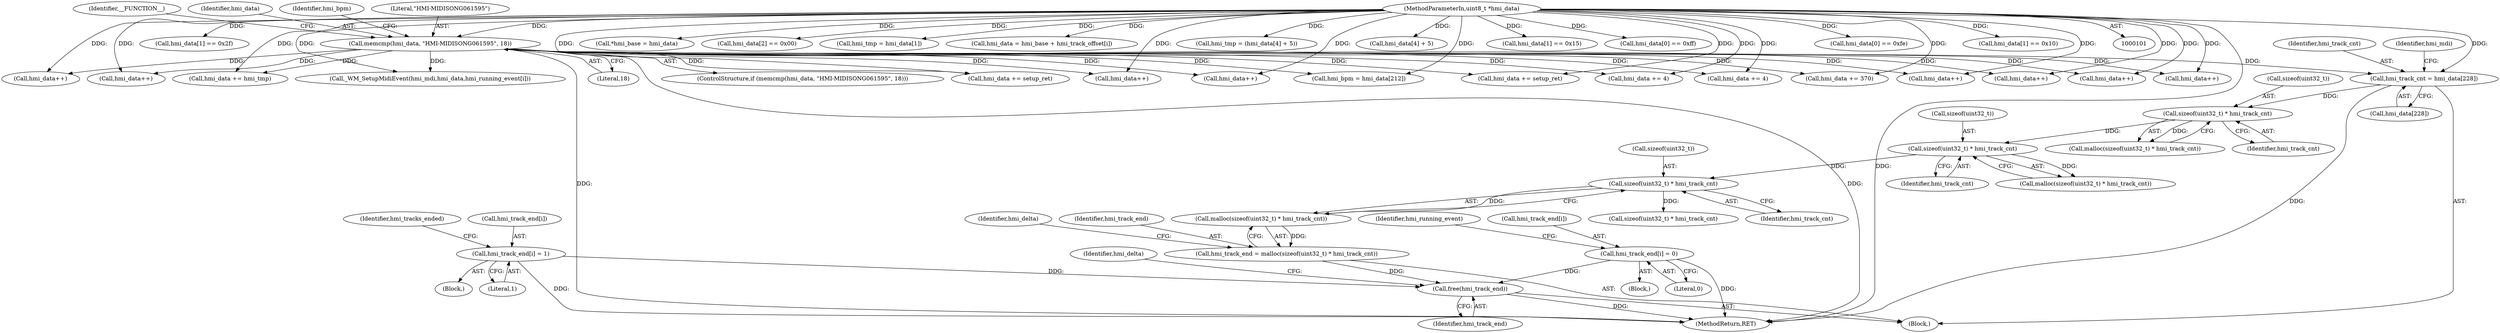 digraph "0_wildmidi_660b513d99bced8783a4a5984ac2f742c74ebbdd@API" {
"1001268" [label="(Call,free(hmi_track_end))"];
"1000845" [label="(Call,hmi_track_end[i] = 1)"];
"1000280" [label="(Call,hmi_track_end = malloc(sizeof(uint32_t) * hmi_track_cnt))"];
"1000282" [label="(Call,malloc(sizeof(uint32_t) * hmi_track_cnt))"];
"1000283" [label="(Call,sizeof(uint32_t) * hmi_track_cnt)"];
"1000276" [label="(Call,sizeof(uint32_t) * hmi_track_cnt)"];
"1000269" [label="(Call,sizeof(uint32_t) * hmi_track_cnt)"];
"1000218" [label="(Call,hmi_track_cnt = hmi_data[228])"];
"1000197" [label="(Call,memcmp(hmi_data, \"HMI-MIDISONG061595\", 18))"];
"1000102" [label="(MethodParameterIn,uint8_t *hmi_data)"];
"1000537" [label="(Call,hmi_track_end[i] = 0)"];
"1000283" [label="(Call,sizeof(uint32_t) * hmi_track_cnt)"];
"1000224" [label="(Identifier,hmi_mdi)"];
"1000834" [label="(Call,hmi_data[1] == 0x2f)"];
"1000288" [label="(Identifier,hmi_delta)"];
"1000803" [label="(Call,hmi_data += 4)"];
"1000541" [label="(Literal,0)"];
"1000275" [label="(Call,malloc(sizeof(uint32_t) * hmi_track_cnt))"];
"1000280" [label="(Call,hmi_track_end = malloc(sizeof(uint32_t) * hmi_track_cnt))"];
"1000795" [label="(Call,hmi_data += 4)"];
"1000279" [label="(Identifier,hmi_track_cnt)"];
"1000372" [label="(Call,hmi_data++)"];
"1000220" [label="(Call,hmi_data[228])"];
"1000277" [label="(Call,sizeof(uint32_t))"];
"1000544" [label="(Identifier,hmi_running_event)"];
"1000218" [label="(Call,hmi_track_cnt = hmi_data[228])"];
"1000200" [label="(Literal,18)"];
"1000210" [label="(Call,hmi_bpm = hmi_data[212])"];
"1000203" [label="(Identifier,__FUNCTION__)"];
"1000286" [label="(Identifier,hmi_track_cnt)"];
"1001114" [label="(Call,hmi_data++)"];
"1001269" [label="(Identifier,hmi_track_end)"];
"1000381" [label="(Call,hmi_data++)"];
"1000851" [label="(Identifier,hmi_tracks_ended)"];
"1000198" [label="(Identifier,hmi_data)"];
"1000970" [label="(Call,hmi_data += setup_ret)"];
"1000537" [label="(Call,hmi_track_end[i] = 0)"];
"1000110" [label="(Call,*hmi_base = hmi_data)"];
"1001271" [label="(Identifier,hmi_delta)"];
"1000269" [label="(Call,sizeof(uint32_t) * hmi_track_cnt)"];
"1001286" [label="(MethodReturn,RET)"];
"1000272" [label="(Identifier,hmi_track_cnt)"];
"1000219" [label="(Identifier,hmi_track_cnt)"];
"1000211" [label="(Identifier,hmi_bpm)"];
"1000844" [label="(Block,)"];
"1000839" [label="(Call,hmi_data[2] == 0x00)"];
"1000943" [label="(Call,hmi_tmp = hmi_data[1])"];
"1000197" [label="(Call,memcmp(hmi_data, \"HMI-MIDISONG061595\", 18))"];
"1000746" [label="(Call,hmi_data = hmi_base + hmi_track_offset[i])"];
"1000281" [label="(Identifier,hmi_track_end)"];
"1000363" [label="(Call,hmi_data++)"];
"1000845" [label="(Call,hmi_track_end[i] = 1)"];
"1001268" [label="(Call,free(hmi_track_end))"];
"1000290" [label="(Call,sizeof(uint32_t) * hmi_track_cnt)"];
"1000772" [label="(Call,hmi_tmp = (hmi_data[4] + 5))"];
"1000284" [label="(Call,sizeof(uint32_t))"];
"1000849" [label="(Literal,1)"];
"1001011" [label="(Call,hmi_data++)"];
"1000282" [label="(Call,malloc(sizeof(uint32_t) * hmi_track_cnt))"];
"1000817" [label="(Call,_WM_SetupMidiEvent(hmi_mdi,hmi_data,hmi_running_event[i]))"];
"1000196" [label="(ControlStructure,if (memcmp(hmi_data, \"HMI-MIDISONG061595\", 18)))"];
"1000774" [label="(Call,hmi_data[4] + 5)"];
"1000349" [label="(Block,)"];
"1000846" [label="(Call,hmi_track_end[i])"];
"1000102" [label="(MethodParameterIn,uint8_t *hmi_data)"];
"1000312" [label="(Call,hmi_data += 370)"];
"1000789" [label="(Call,hmi_data[1] == 0x15)"];
"1000538" [label="(Call,hmi_track_end[i])"];
"1000268" [label="(Call,malloc(sizeof(uint32_t) * hmi_track_cnt))"];
"1000828" [label="(Call,hmi_data[0] == 0xff)"];
"1000355" [label="(Call,hmi_data++)"];
"1000779" [label="(Call,hmi_data += hmi_tmp)"];
"1001138" [label="(Call,hmi_data++)"];
"1000270" [label="(Call,sizeof(uint32_t))"];
"1000104" [label="(Block,)"];
"1000199" [label="(Literal,\"HMI-MIDISONG061595\")"];
"1000276" [label="(Call,sizeof(uint32_t) * hmi_track_cnt)"];
"1000759" [label="(Call,hmi_data[0] == 0xfe)"];
"1001084" [label="(Call,hmi_data += setup_ret)"];
"1000766" [label="(Call,hmi_data[1] == 0x10)"];
"1001039" [label="(Call,hmi_data++)"];
"1001268" -> "1000104"  [label="AST: "];
"1001268" -> "1001269"  [label="CFG: "];
"1001269" -> "1001268"  [label="AST: "];
"1001271" -> "1001268"  [label="CFG: "];
"1001268" -> "1001286"  [label="DDG: "];
"1000845" -> "1001268"  [label="DDG: "];
"1000280" -> "1001268"  [label="DDG: "];
"1000537" -> "1001268"  [label="DDG: "];
"1000845" -> "1000844"  [label="AST: "];
"1000845" -> "1000849"  [label="CFG: "];
"1000846" -> "1000845"  [label="AST: "];
"1000849" -> "1000845"  [label="AST: "];
"1000851" -> "1000845"  [label="CFG: "];
"1000845" -> "1001286"  [label="DDG: "];
"1000280" -> "1000104"  [label="AST: "];
"1000280" -> "1000282"  [label="CFG: "];
"1000281" -> "1000280"  [label="AST: "];
"1000282" -> "1000280"  [label="AST: "];
"1000288" -> "1000280"  [label="CFG: "];
"1000282" -> "1000280"  [label="DDG: "];
"1000282" -> "1000283"  [label="CFG: "];
"1000283" -> "1000282"  [label="AST: "];
"1000283" -> "1000282"  [label="DDG: "];
"1000283" -> "1000286"  [label="CFG: "];
"1000284" -> "1000283"  [label="AST: "];
"1000286" -> "1000283"  [label="AST: "];
"1000276" -> "1000283"  [label="DDG: "];
"1000283" -> "1000290"  [label="DDG: "];
"1000276" -> "1000275"  [label="AST: "];
"1000276" -> "1000279"  [label="CFG: "];
"1000277" -> "1000276"  [label="AST: "];
"1000279" -> "1000276"  [label="AST: "];
"1000275" -> "1000276"  [label="CFG: "];
"1000276" -> "1000275"  [label="DDG: "];
"1000269" -> "1000276"  [label="DDG: "];
"1000269" -> "1000268"  [label="AST: "];
"1000269" -> "1000272"  [label="CFG: "];
"1000270" -> "1000269"  [label="AST: "];
"1000272" -> "1000269"  [label="AST: "];
"1000268" -> "1000269"  [label="CFG: "];
"1000269" -> "1000268"  [label="DDG: "];
"1000218" -> "1000269"  [label="DDG: "];
"1000218" -> "1000104"  [label="AST: "];
"1000218" -> "1000220"  [label="CFG: "];
"1000219" -> "1000218"  [label="AST: "];
"1000220" -> "1000218"  [label="AST: "];
"1000224" -> "1000218"  [label="CFG: "];
"1000218" -> "1001286"  [label="DDG: "];
"1000197" -> "1000218"  [label="DDG: "];
"1000102" -> "1000218"  [label="DDG: "];
"1000197" -> "1000196"  [label="AST: "];
"1000197" -> "1000200"  [label="CFG: "];
"1000198" -> "1000197"  [label="AST: "];
"1000199" -> "1000197"  [label="AST: "];
"1000200" -> "1000197"  [label="AST: "];
"1000203" -> "1000197"  [label="CFG: "];
"1000211" -> "1000197"  [label="CFG: "];
"1000197" -> "1001286"  [label="DDG: "];
"1000197" -> "1001286"  [label="DDG: "];
"1000102" -> "1000197"  [label="DDG: "];
"1000197" -> "1000210"  [label="DDG: "];
"1000197" -> "1000312"  [label="DDG: "];
"1000197" -> "1000355"  [label="DDG: "];
"1000197" -> "1000363"  [label="DDG: "];
"1000197" -> "1000372"  [label="DDG: "];
"1000197" -> "1000381"  [label="DDG: "];
"1000197" -> "1000779"  [label="DDG: "];
"1000197" -> "1000795"  [label="DDG: "];
"1000197" -> "1000803"  [label="DDG: "];
"1000197" -> "1000817"  [label="DDG: "];
"1000197" -> "1000970"  [label="DDG: "];
"1000197" -> "1001011"  [label="DDG: "];
"1000197" -> "1001039"  [label="DDG: "];
"1000197" -> "1001084"  [label="DDG: "];
"1000197" -> "1001114"  [label="DDG: "];
"1000197" -> "1001138"  [label="DDG: "];
"1000102" -> "1000101"  [label="AST: "];
"1000102" -> "1001286"  [label="DDG: "];
"1000102" -> "1000110"  [label="DDG: "];
"1000102" -> "1000210"  [label="DDG: "];
"1000102" -> "1000312"  [label="DDG: "];
"1000102" -> "1000355"  [label="DDG: "];
"1000102" -> "1000363"  [label="DDG: "];
"1000102" -> "1000372"  [label="DDG: "];
"1000102" -> "1000381"  [label="DDG: "];
"1000102" -> "1000746"  [label="DDG: "];
"1000102" -> "1000759"  [label="DDG: "];
"1000102" -> "1000766"  [label="DDG: "];
"1000102" -> "1000772"  [label="DDG: "];
"1000102" -> "1000774"  [label="DDG: "];
"1000102" -> "1000779"  [label="DDG: "];
"1000102" -> "1000789"  [label="DDG: "];
"1000102" -> "1000795"  [label="DDG: "];
"1000102" -> "1000803"  [label="DDG: "];
"1000102" -> "1000817"  [label="DDG: "];
"1000102" -> "1000828"  [label="DDG: "];
"1000102" -> "1000834"  [label="DDG: "];
"1000102" -> "1000839"  [label="DDG: "];
"1000102" -> "1000943"  [label="DDG: "];
"1000102" -> "1000970"  [label="DDG: "];
"1000102" -> "1001011"  [label="DDG: "];
"1000102" -> "1001039"  [label="DDG: "];
"1000102" -> "1001084"  [label="DDG: "];
"1000102" -> "1001114"  [label="DDG: "];
"1000102" -> "1001138"  [label="DDG: "];
"1000537" -> "1000349"  [label="AST: "];
"1000537" -> "1000541"  [label="CFG: "];
"1000538" -> "1000537"  [label="AST: "];
"1000541" -> "1000537"  [label="AST: "];
"1000544" -> "1000537"  [label="CFG: "];
"1000537" -> "1001286"  [label="DDG: "];
}
